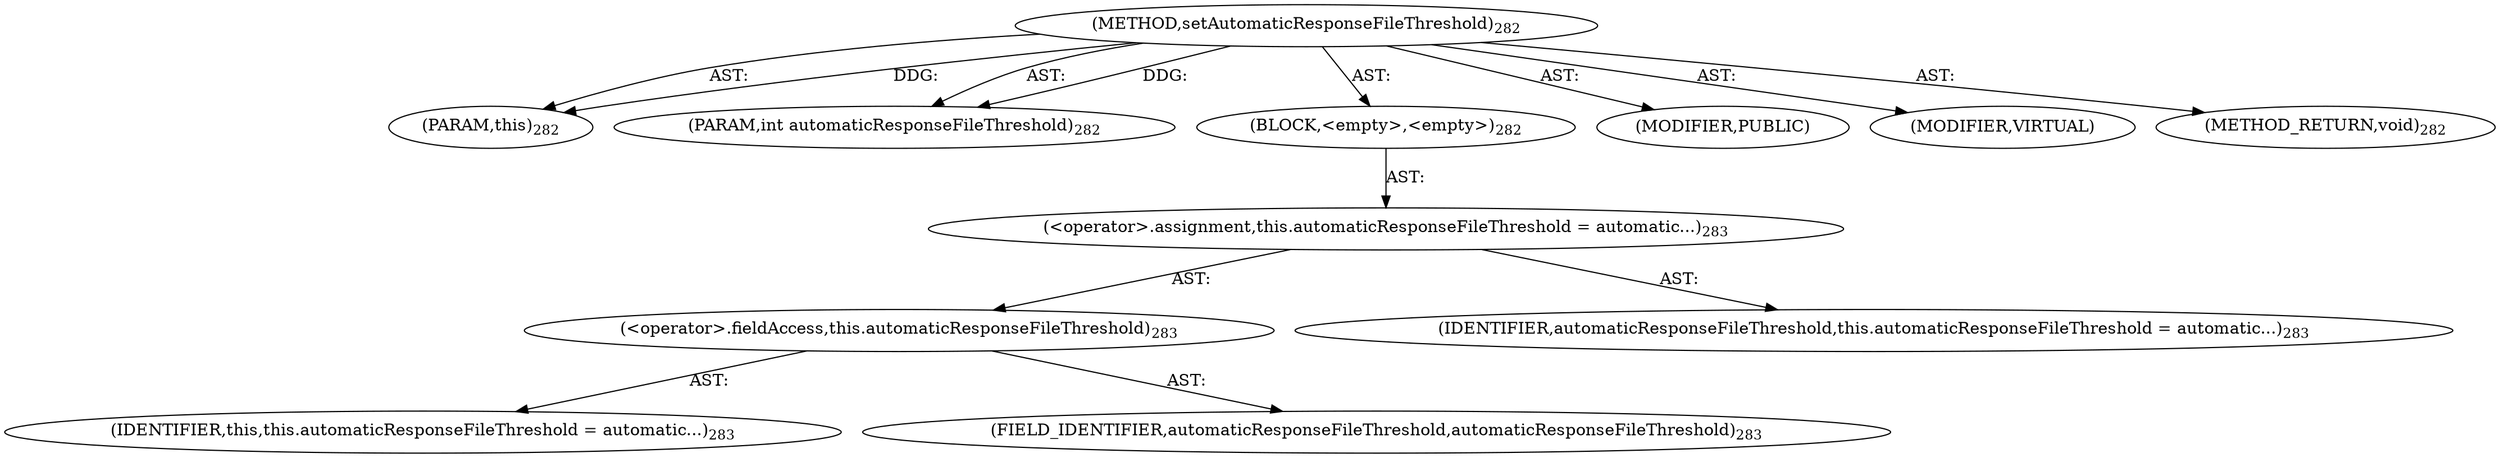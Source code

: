 digraph "setAutomaticResponseFileThreshold" {  
"111669149708" [label = <(METHOD,setAutomaticResponseFileThreshold)<SUB>282</SUB>> ]
"115964116994" [label = <(PARAM,this)<SUB>282</SUB>> ]
"115964117018" [label = <(PARAM,int automaticResponseFileThreshold)<SUB>282</SUB>> ]
"25769803790" [label = <(BLOCK,&lt;empty&gt;,&lt;empty&gt;)<SUB>282</SUB>> ]
"30064771126" [label = <(&lt;operator&gt;.assignment,this.automaticResponseFileThreshold = automatic...)<SUB>283</SUB>> ]
"30064771127" [label = <(&lt;operator&gt;.fieldAccess,this.automaticResponseFileThreshold)<SUB>283</SUB>> ]
"68719476738" [label = <(IDENTIFIER,this,this.automaticResponseFileThreshold = automatic...)<SUB>283</SUB>> ]
"55834574870" [label = <(FIELD_IDENTIFIER,automaticResponseFileThreshold,automaticResponseFileThreshold)<SUB>283</SUB>> ]
"68719476779" [label = <(IDENTIFIER,automaticResponseFileThreshold,this.automaticResponseFileThreshold = automatic...)<SUB>283</SUB>> ]
"133143986211" [label = <(MODIFIER,PUBLIC)> ]
"133143986212" [label = <(MODIFIER,VIRTUAL)> ]
"128849018892" [label = <(METHOD_RETURN,void)<SUB>282</SUB>> ]
  "111669149708" -> "115964116994"  [ label = "AST: "] 
  "111669149708" -> "115964117018"  [ label = "AST: "] 
  "111669149708" -> "25769803790"  [ label = "AST: "] 
  "111669149708" -> "133143986211"  [ label = "AST: "] 
  "111669149708" -> "133143986212"  [ label = "AST: "] 
  "111669149708" -> "128849018892"  [ label = "AST: "] 
  "25769803790" -> "30064771126"  [ label = "AST: "] 
  "30064771126" -> "30064771127"  [ label = "AST: "] 
  "30064771126" -> "68719476779"  [ label = "AST: "] 
  "30064771127" -> "68719476738"  [ label = "AST: "] 
  "30064771127" -> "55834574870"  [ label = "AST: "] 
  "111669149708" -> "115964116994"  [ label = "DDG: "] 
  "111669149708" -> "115964117018"  [ label = "DDG: "] 
}
